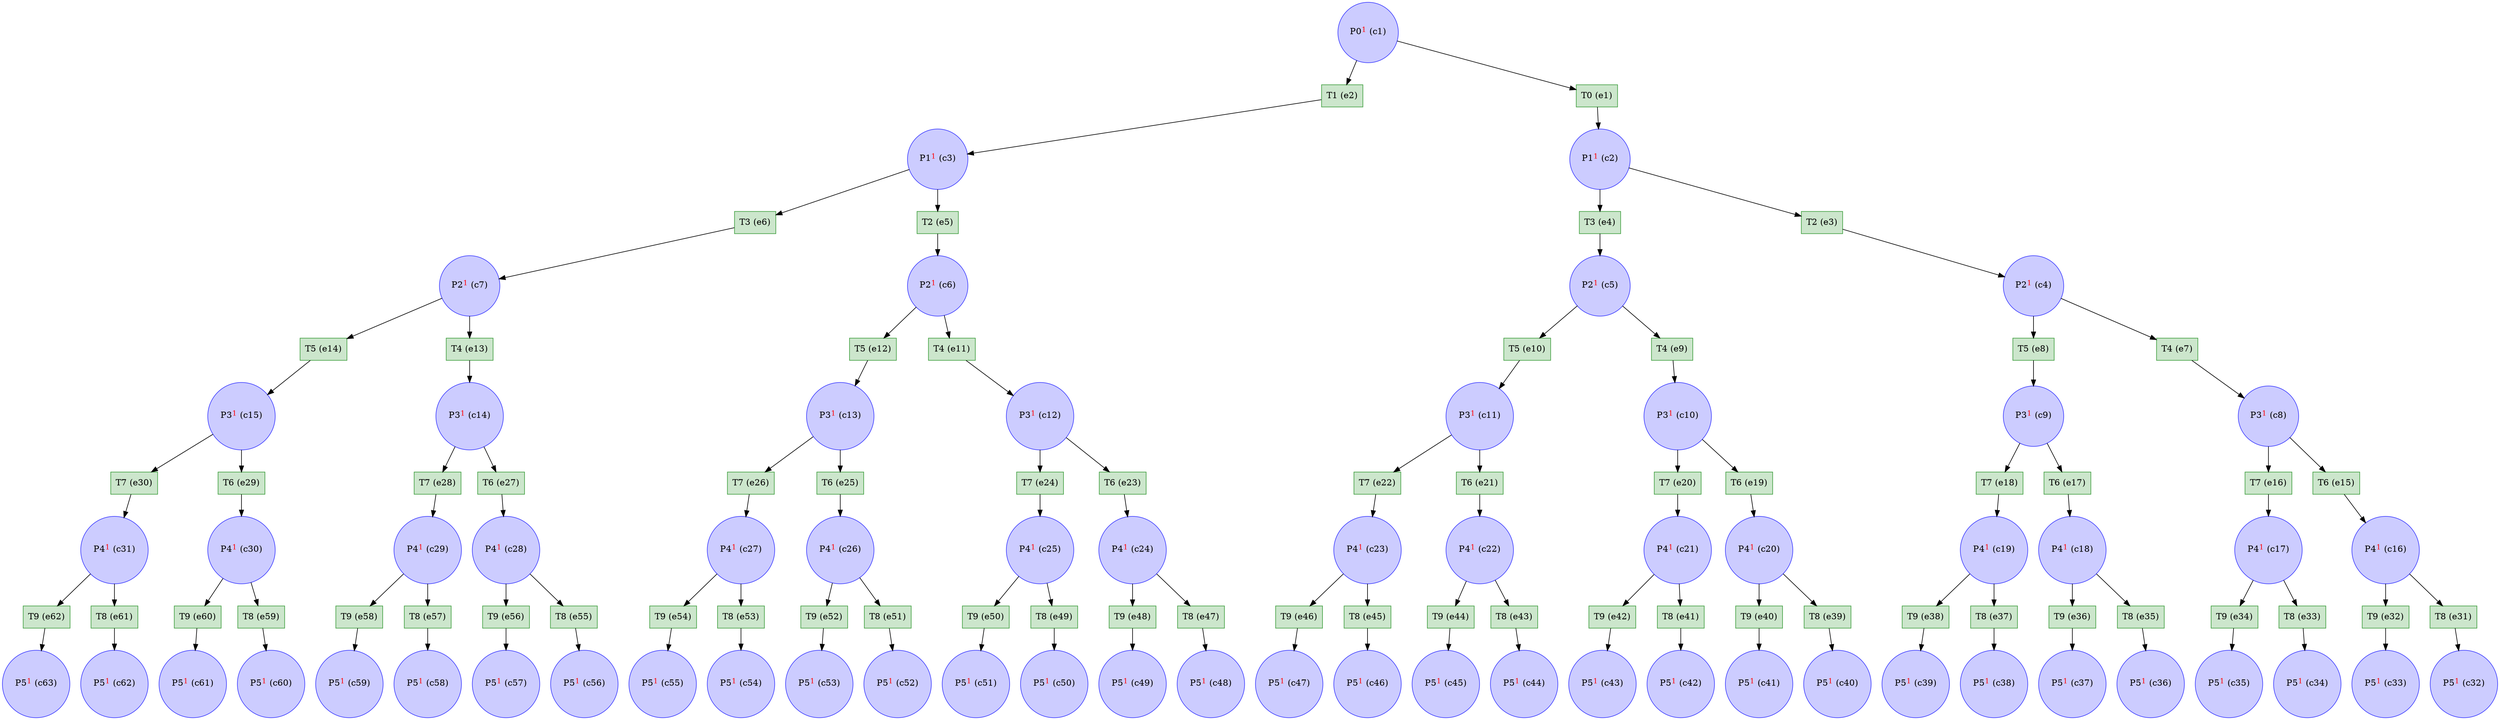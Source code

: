 digraph test {
  c1 -> e2;
  c1 -> e1;
  e1 -> c2;
  c2 -> e4;
  c2 -> e3;
  e2 -> c3;
  c3 -> e6;
  c3 -> e5;
  e3 -> c4;
  c4 -> e8;
  c4 -> e7;
  e4 -> c5;
  c5 -> e10;
  c5 -> e9;
  e5 -> c6;
  c6 -> e12;
  c6 -> e11;
  e6 -> c7;
  c7 -> e14;
  c7 -> e13;
  e7 -> c8;
  c8 -> e16;
  c8 -> e15;
  e8 -> c9;
  c9 -> e18;
  c9 -> e17;
  e9 -> c10;
  c10 -> e20;
  c10 -> e19;
  e10 -> c11;
  c11 -> e22;
  c11 -> e21;
  e11 -> c12;
  c12 -> e24;
  c12 -> e23;
  e12 -> c13;
  c13 -> e26;
  c13 -> e25;
  e13 -> c14;
  c14 -> e28;
  c14 -> e27;
  e14 -> c15;
  c15 -> e30;
  c15 -> e29;
  e15 -> c16;
  c16 -> e32;
  c16 -> e31;
  e16 -> c17;
  c17 -> e34;
  c17 -> e33;
  e17 -> c18;
  c18 -> e36;
  c18 -> e35;
  e18 -> c19;
  c19 -> e38;
  c19 -> e37;
  e19 -> c20;
  c20 -> e40;
  c20 -> e39;
  e20 -> c21;
  c21 -> e42;
  c21 -> e41;
  e21 -> c22;
  c22 -> e44;
  c22 -> e43;
  e22 -> c23;
  c23 -> e46;
  c23 -> e45;
  e23 -> c24;
  c24 -> e48;
  c24 -> e47;
  e24 -> c25;
  c25 -> e50;
  c25 -> e49;
  e25 -> c26;
  c26 -> e52;
  c26 -> e51;
  e26 -> c27;
  c27 -> e54;
  c27 -> e53;
  e27 -> c28;
  c28 -> e56;
  c28 -> e55;
  e28 -> c29;
  c29 -> e58;
  c29 -> e57;
  e29 -> c30;
  c30 -> e60;
  c30 -> e59;
  e30 -> c31;
  c31 -> e62;
  c31 -> e61;
  e31 -> c32;
  e32 -> c33;
  e33 -> c34;
  e34 -> c35;
  e35 -> c36;
  e36 -> c37;
  e37 -> c38;
  e38 -> c39;
  e39 -> c40;
  e40 -> c41;
  e41 -> c42;
  e42 -> c43;
  e43 -> c44;
  e44 -> c45;
  e45 -> c46;
  e46 -> c47;
  e47 -> c48;
  e48 -> c49;
  e49 -> c50;
  e50 -> c51;
  e51 -> c52;
  e52 -> c53;
  e53 -> c54;
  e54 -> c55;
  e55 -> c56;
  e56 -> c57;
  e57 -> c58;
  e58 -> c59;
  e59 -> c60;
  e60 -> c61;
  e61 -> c62;
  e62 -> c63;
  c1 [color="#4040ff" fillcolor="#ccccff" label= <P0<FONT COLOR="red"><SUP>1</SUP></FONT>&nbsp;(c1)> shape=circle style=filled];
  c2 [color="#4040ff" fillcolor="#ccccff" label= <P1<FONT COLOR="red"><SUP>1</SUP></FONT>&nbsp;(c2)> shape=circle style=filled];
  c3 [color="#4040ff" fillcolor="#ccccff" label= <P1<FONT COLOR="red"><SUP>1</SUP></FONT>&nbsp;(c3)> shape=circle style=filled];
  c4 [color="#4040ff" fillcolor="#ccccff" label= <P2<FONT COLOR="red"><SUP>1</SUP></FONT>&nbsp;(c4)> shape=circle style=filled];
  c5 [color="#4040ff" fillcolor="#ccccff" label= <P2<FONT COLOR="red"><SUP>1</SUP></FONT>&nbsp;(c5)> shape=circle style=filled];
  c6 [color="#4040ff" fillcolor="#ccccff" label= <P2<FONT COLOR="red"><SUP>1</SUP></FONT>&nbsp;(c6)> shape=circle style=filled];
  c7 [color="#4040ff" fillcolor="#ccccff" label= <P2<FONT COLOR="red"><SUP>1</SUP></FONT>&nbsp;(c7)> shape=circle style=filled];
  c8 [color="#4040ff" fillcolor="#ccccff" label= <P3<FONT COLOR="red"><SUP>1</SUP></FONT>&nbsp;(c8)> shape=circle style=filled];
  c9 [color="#4040ff" fillcolor="#ccccff" label= <P3<FONT COLOR="red"><SUP>1</SUP></FONT>&nbsp;(c9)> shape=circle style=filled];
  c10 [color="#4040ff" fillcolor="#ccccff" label= <P3<FONT COLOR="red"><SUP>1</SUP></FONT>&nbsp;(c10)> shape=circle style=filled];
  c11 [color="#4040ff" fillcolor="#ccccff" label= <P3<FONT COLOR="red"><SUP>1</SUP></FONT>&nbsp;(c11)> shape=circle style=filled];
  c12 [color="#4040ff" fillcolor="#ccccff" label= <P3<FONT COLOR="red"><SUP>1</SUP></FONT>&nbsp;(c12)> shape=circle style=filled];
  c13 [color="#4040ff" fillcolor="#ccccff" label= <P3<FONT COLOR="red"><SUP>1</SUP></FONT>&nbsp;(c13)> shape=circle style=filled];
  c14 [color="#4040ff" fillcolor="#ccccff" label= <P3<FONT COLOR="red"><SUP>1</SUP></FONT>&nbsp;(c14)> shape=circle style=filled];
  c15 [color="#4040ff" fillcolor="#ccccff" label= <P3<FONT COLOR="red"><SUP>1</SUP></FONT>&nbsp;(c15)> shape=circle style=filled];
  c16 [color="#4040ff" fillcolor="#ccccff" label= <P4<FONT COLOR="red"><SUP>1</SUP></FONT>&nbsp;(c16)> shape=circle style=filled];
  c17 [color="#4040ff" fillcolor="#ccccff" label= <P4<FONT COLOR="red"><SUP>1</SUP></FONT>&nbsp;(c17)> shape=circle style=filled];
  c18 [color="#4040ff" fillcolor="#ccccff" label= <P4<FONT COLOR="red"><SUP>1</SUP></FONT>&nbsp;(c18)> shape=circle style=filled];
  c19 [color="#4040ff" fillcolor="#ccccff" label= <P4<FONT COLOR="red"><SUP>1</SUP></FONT>&nbsp;(c19)> shape=circle style=filled];
  c20 [color="#4040ff" fillcolor="#ccccff" label= <P4<FONT COLOR="red"><SUP>1</SUP></FONT>&nbsp;(c20)> shape=circle style=filled];
  c21 [color="#4040ff" fillcolor="#ccccff" label= <P4<FONT COLOR="red"><SUP>1</SUP></FONT>&nbsp;(c21)> shape=circle style=filled];
  c22 [color="#4040ff" fillcolor="#ccccff" label= <P4<FONT COLOR="red"><SUP>1</SUP></FONT>&nbsp;(c22)> shape=circle style=filled];
  c23 [color="#4040ff" fillcolor="#ccccff" label= <P4<FONT COLOR="red"><SUP>1</SUP></FONT>&nbsp;(c23)> shape=circle style=filled];
  c24 [color="#4040ff" fillcolor="#ccccff" label= <P4<FONT COLOR="red"><SUP>1</SUP></FONT>&nbsp;(c24)> shape=circle style=filled];
  c25 [color="#4040ff" fillcolor="#ccccff" label= <P4<FONT COLOR="red"><SUP>1</SUP></FONT>&nbsp;(c25)> shape=circle style=filled];
  c26 [color="#4040ff" fillcolor="#ccccff" label= <P4<FONT COLOR="red"><SUP>1</SUP></FONT>&nbsp;(c26)> shape=circle style=filled];
  c27 [color="#4040ff" fillcolor="#ccccff" label= <P4<FONT COLOR="red"><SUP>1</SUP></FONT>&nbsp;(c27)> shape=circle style=filled];
  c28 [color="#4040ff" fillcolor="#ccccff" label= <P4<FONT COLOR="red"><SUP>1</SUP></FONT>&nbsp;(c28)> shape=circle style=filled];
  c29 [color="#4040ff" fillcolor="#ccccff" label= <P4<FONT COLOR="red"><SUP>1</SUP></FONT>&nbsp;(c29)> shape=circle style=filled];
  c30 [color="#4040ff" fillcolor="#ccccff" label= <P4<FONT COLOR="red"><SUP>1</SUP></FONT>&nbsp;(c30)> shape=circle style=filled];
  c31 [color="#4040ff" fillcolor="#ccccff" label= <P4<FONT COLOR="red"><SUP>1</SUP></FONT>&nbsp;(c31)> shape=circle style=filled];
  c32 [color="#4040ff" fillcolor="#ccccff" label= <P5<FONT COLOR="red"><SUP>1</SUP></FONT>&nbsp;(c32)> shape=circle style=filled];
  c33 [color="#4040ff" fillcolor="#ccccff" label= <P5<FONT COLOR="red"><SUP>1</SUP></FONT>&nbsp;(c33)> shape=circle style=filled];
  c34 [color="#4040ff" fillcolor="#ccccff" label= <P5<FONT COLOR="red"><SUP>1</SUP></FONT>&nbsp;(c34)> shape=circle style=filled];
  c35 [color="#4040ff" fillcolor="#ccccff" label= <P5<FONT COLOR="red"><SUP>1</SUP></FONT>&nbsp;(c35)> shape=circle style=filled];
  c36 [color="#4040ff" fillcolor="#ccccff" label= <P5<FONT COLOR="red"><SUP>1</SUP></FONT>&nbsp;(c36)> shape=circle style=filled];
  c37 [color="#4040ff" fillcolor="#ccccff" label= <P5<FONT COLOR="red"><SUP>1</SUP></FONT>&nbsp;(c37)> shape=circle style=filled];
  c38 [color="#4040ff" fillcolor="#ccccff" label= <P5<FONT COLOR="red"><SUP>1</SUP></FONT>&nbsp;(c38)> shape=circle style=filled];
  c39 [color="#4040ff" fillcolor="#ccccff" label= <P5<FONT COLOR="red"><SUP>1</SUP></FONT>&nbsp;(c39)> shape=circle style=filled];
  c40 [color="#4040ff" fillcolor="#ccccff" label= <P5<FONT COLOR="red"><SUP>1</SUP></FONT>&nbsp;(c40)> shape=circle style=filled];
  c41 [color="#4040ff" fillcolor="#ccccff" label= <P5<FONT COLOR="red"><SUP>1</SUP></FONT>&nbsp;(c41)> shape=circle style=filled];
  c42 [color="#4040ff" fillcolor="#ccccff" label= <P5<FONT COLOR="red"><SUP>1</SUP></FONT>&nbsp;(c42)> shape=circle style=filled];
  c43 [color="#4040ff" fillcolor="#ccccff" label= <P5<FONT COLOR="red"><SUP>1</SUP></FONT>&nbsp;(c43)> shape=circle style=filled];
  c44 [color="#4040ff" fillcolor="#ccccff" label= <P5<FONT COLOR="red"><SUP>1</SUP></FONT>&nbsp;(c44)> shape=circle style=filled];
  c45 [color="#4040ff" fillcolor="#ccccff" label= <P5<FONT COLOR="red"><SUP>1</SUP></FONT>&nbsp;(c45)> shape=circle style=filled];
  c46 [color="#4040ff" fillcolor="#ccccff" label= <P5<FONT COLOR="red"><SUP>1</SUP></FONT>&nbsp;(c46)> shape=circle style=filled];
  c47 [color="#4040ff" fillcolor="#ccccff" label= <P5<FONT COLOR="red"><SUP>1</SUP></FONT>&nbsp;(c47)> shape=circle style=filled];
  c48 [color="#4040ff" fillcolor="#ccccff" label= <P5<FONT COLOR="red"><SUP>1</SUP></FONT>&nbsp;(c48)> shape=circle style=filled];
  c49 [color="#4040ff" fillcolor="#ccccff" label= <P5<FONT COLOR="red"><SUP>1</SUP></FONT>&nbsp;(c49)> shape=circle style=filled];
  c50 [color="#4040ff" fillcolor="#ccccff" label= <P5<FONT COLOR="red"><SUP>1</SUP></FONT>&nbsp;(c50)> shape=circle style=filled];
  c51 [color="#4040ff" fillcolor="#ccccff" label= <P5<FONT COLOR="red"><SUP>1</SUP></FONT>&nbsp;(c51)> shape=circle style=filled];
  c52 [color="#4040ff" fillcolor="#ccccff" label= <P5<FONT COLOR="red"><SUP>1</SUP></FONT>&nbsp;(c52)> shape=circle style=filled];
  c53 [color="#4040ff" fillcolor="#ccccff" label= <P5<FONT COLOR="red"><SUP>1</SUP></FONT>&nbsp;(c53)> shape=circle style=filled];
  c54 [color="#4040ff" fillcolor="#ccccff" label= <P5<FONT COLOR="red"><SUP>1</SUP></FONT>&nbsp;(c54)> shape=circle style=filled];
  c55 [color="#4040ff" fillcolor="#ccccff" label= <P5<FONT COLOR="red"><SUP>1</SUP></FONT>&nbsp;(c55)> shape=circle style=filled];
  c56 [color="#4040ff" fillcolor="#ccccff" label= <P5<FONT COLOR="red"><SUP>1</SUP></FONT>&nbsp;(c56)> shape=circle style=filled];
  c57 [color="#4040ff" fillcolor="#ccccff" label= <P5<FONT COLOR="red"><SUP>1</SUP></FONT>&nbsp;(c57)> shape=circle style=filled];
  c58 [color="#4040ff" fillcolor="#ccccff" label= <P5<FONT COLOR="red"><SUP>1</SUP></FONT>&nbsp;(c58)> shape=circle style=filled];
  c59 [color="#4040ff" fillcolor="#ccccff" label= <P5<FONT COLOR="red"><SUP>1</SUP></FONT>&nbsp;(c59)> shape=circle style=filled];
  c60 [color="#4040ff" fillcolor="#ccccff" label= <P5<FONT COLOR="red"><SUP>1</SUP></FONT>&nbsp;(c60)> shape=circle style=filled];
  c61 [color="#4040ff" fillcolor="#ccccff" label= <P5<FONT COLOR="red"><SUP>1</SUP></FONT>&nbsp;(c61)> shape=circle style=filled];
  c62 [color="#4040ff" fillcolor="#ccccff" label= <P5<FONT COLOR="red"><SUP>1</SUP></FONT>&nbsp;(c62)> shape=circle style=filled];
  c63 [color="#4040ff" fillcolor="#ccccff" label= <P5<FONT COLOR="red"><SUP>1</SUP></FONT>&nbsp;(c63)> shape=circle style=filled];
  e1 [color="#409f40" fillcolor="#cce6cc" label="T0 (e1)" shape=box style=filled];
  e2 [color="#409f40" fillcolor="#cce6cc" label="T1 (e2)" shape=box style=filled];
  e3 [color="#409f40" fillcolor="#cce6cc" label="T2 (e3)" shape=box style=filled];
  e4 [color="#409f40" fillcolor="#cce6cc" label="T3 (e4)" shape=box style=filled];
  e5 [color="#409f40" fillcolor="#cce6cc" label="T2 (e5)" shape=box style=filled];
  e6 [color="#409f40" fillcolor="#cce6cc" label="T3 (e6)" shape=box style=filled];
  e7 [color="#409f40" fillcolor="#cce6cc" label="T4 (e7)" shape=box style=filled];
  e8 [color="#409f40" fillcolor="#cce6cc" label="T5 (e8)" shape=box style=filled];
  e9 [color="#409f40" fillcolor="#cce6cc" label="T4 (e9)" shape=box style=filled];
  e10 [color="#409f40" fillcolor="#cce6cc" label="T5 (e10)" shape=box style=filled];
  e11 [color="#409f40" fillcolor="#cce6cc" label="T4 (e11)" shape=box style=filled];
  e12 [color="#409f40" fillcolor="#cce6cc" label="T5 (e12)" shape=box style=filled];
  e13 [color="#409f40" fillcolor="#cce6cc" label="T4 (e13)" shape=box style=filled];
  e14 [color="#409f40" fillcolor="#cce6cc" label="T5 (e14)" shape=box style=filled];
  e15 [color="#409f40" fillcolor="#cce6cc" label="T6 (e15)" shape=box style=filled];
  e16 [color="#409f40" fillcolor="#cce6cc" label="T7 (e16)" shape=box style=filled];
  e17 [color="#409f40" fillcolor="#cce6cc" label="T6 (e17)" shape=box style=filled];
  e18 [color="#409f40" fillcolor="#cce6cc" label="T7 (e18)" shape=box style=filled];
  e19 [color="#409f40" fillcolor="#cce6cc" label="T6 (e19)" shape=box style=filled];
  e20 [color="#409f40" fillcolor="#cce6cc" label="T7 (e20)" shape=box style=filled];
  e21 [color="#409f40" fillcolor="#cce6cc" label="T6 (e21)" shape=box style=filled];
  e22 [color="#409f40" fillcolor="#cce6cc" label="T7 (e22)" shape=box style=filled];
  e23 [color="#409f40" fillcolor="#cce6cc" label="T6 (e23)" shape=box style=filled];
  e24 [color="#409f40" fillcolor="#cce6cc" label="T7 (e24)" shape=box style=filled];
  e25 [color="#409f40" fillcolor="#cce6cc" label="T6 (e25)" shape=box style=filled];
  e26 [color="#409f40" fillcolor="#cce6cc" label="T7 (e26)" shape=box style=filled];
  e27 [color="#409f40" fillcolor="#cce6cc" label="T6 (e27)" shape=box style=filled];
  e28 [color="#409f40" fillcolor="#cce6cc" label="T7 (e28)" shape=box style=filled];
  e29 [color="#409f40" fillcolor="#cce6cc" label="T6 (e29)" shape=box style=filled];
  e30 [color="#409f40" fillcolor="#cce6cc" label="T7 (e30)" shape=box style=filled];
  e31 [color="#409f40" fillcolor="#cce6cc" label="T8 (e31)" shape=box style=filled];
  e32 [color="#409f40" fillcolor="#cce6cc" label="T9 (e32)" shape=box style=filled];
  e33 [color="#409f40" fillcolor="#cce6cc" label="T8 (e33)" shape=box style=filled];
  e34 [color="#409f40" fillcolor="#cce6cc" label="T9 (e34)" shape=box style=filled];
  e35 [color="#409f40" fillcolor="#cce6cc" label="T8 (e35)" shape=box style=filled];
  e36 [color="#409f40" fillcolor="#cce6cc" label="T9 (e36)" shape=box style=filled];
  e37 [color="#409f40" fillcolor="#cce6cc" label="T8 (e37)" shape=box style=filled];
  e38 [color="#409f40" fillcolor="#cce6cc" label="T9 (e38)" shape=box style=filled];
  e39 [color="#409f40" fillcolor="#cce6cc" label="T8 (e39)" shape=box style=filled];
  e40 [color="#409f40" fillcolor="#cce6cc" label="T9 (e40)" shape=box style=filled];
  e41 [color="#409f40" fillcolor="#cce6cc" label="T8 (e41)" shape=box style=filled];
  e42 [color="#409f40" fillcolor="#cce6cc" label="T9 (e42)" shape=box style=filled];
  e43 [color="#409f40" fillcolor="#cce6cc" label="T8 (e43)" shape=box style=filled];
  e44 [color="#409f40" fillcolor="#cce6cc" label="T9 (e44)" shape=box style=filled];
  e45 [color="#409f40" fillcolor="#cce6cc" label="T8 (e45)" shape=box style=filled];
  e46 [color="#409f40" fillcolor="#cce6cc" label="T9 (e46)" shape=box style=filled];
  e47 [color="#409f40" fillcolor="#cce6cc" label="T8 (e47)" shape=box style=filled];
  e48 [color="#409f40" fillcolor="#cce6cc" label="T9 (e48)" shape=box style=filled];
  e49 [color="#409f40" fillcolor="#cce6cc" label="T8 (e49)" shape=box style=filled];
  e50 [color="#409f40" fillcolor="#cce6cc" label="T9 (e50)" shape=box style=filled];
  e51 [color="#409f40" fillcolor="#cce6cc" label="T8 (e51)" shape=box style=filled];
  e52 [color="#409f40" fillcolor="#cce6cc" label="T9 (e52)" shape=box style=filled];
  e53 [color="#409f40" fillcolor="#cce6cc" label="T8 (e53)" shape=box style=filled];
  e54 [color="#409f40" fillcolor="#cce6cc" label="T9 (e54)" shape=box style=filled];
  e55 [color="#409f40" fillcolor="#cce6cc" label="T8 (e55)" shape=box style=filled];
  e56 [color="#409f40" fillcolor="#cce6cc" label="T9 (e56)" shape=box style=filled];
  e57 [color="#409f40" fillcolor="#cce6cc" label="T8 (e57)" shape=box style=filled];
  e58 [color="#409f40" fillcolor="#cce6cc" label="T9 (e58)" shape=box style=filled];
  e59 [color="#409f40" fillcolor="#cce6cc" label="T8 (e59)" shape=box style=filled];
  e60 [color="#409f40" fillcolor="#cce6cc" label="T9 (e60)" shape=box style=filled];
  e61 [color="#409f40" fillcolor="#cce6cc" label="T8 (e61)" shape=box style=filled];
  e62 [color="#409f40" fillcolor="#cce6cc" label="T9 (e62)" shape=box style=filled];
}
